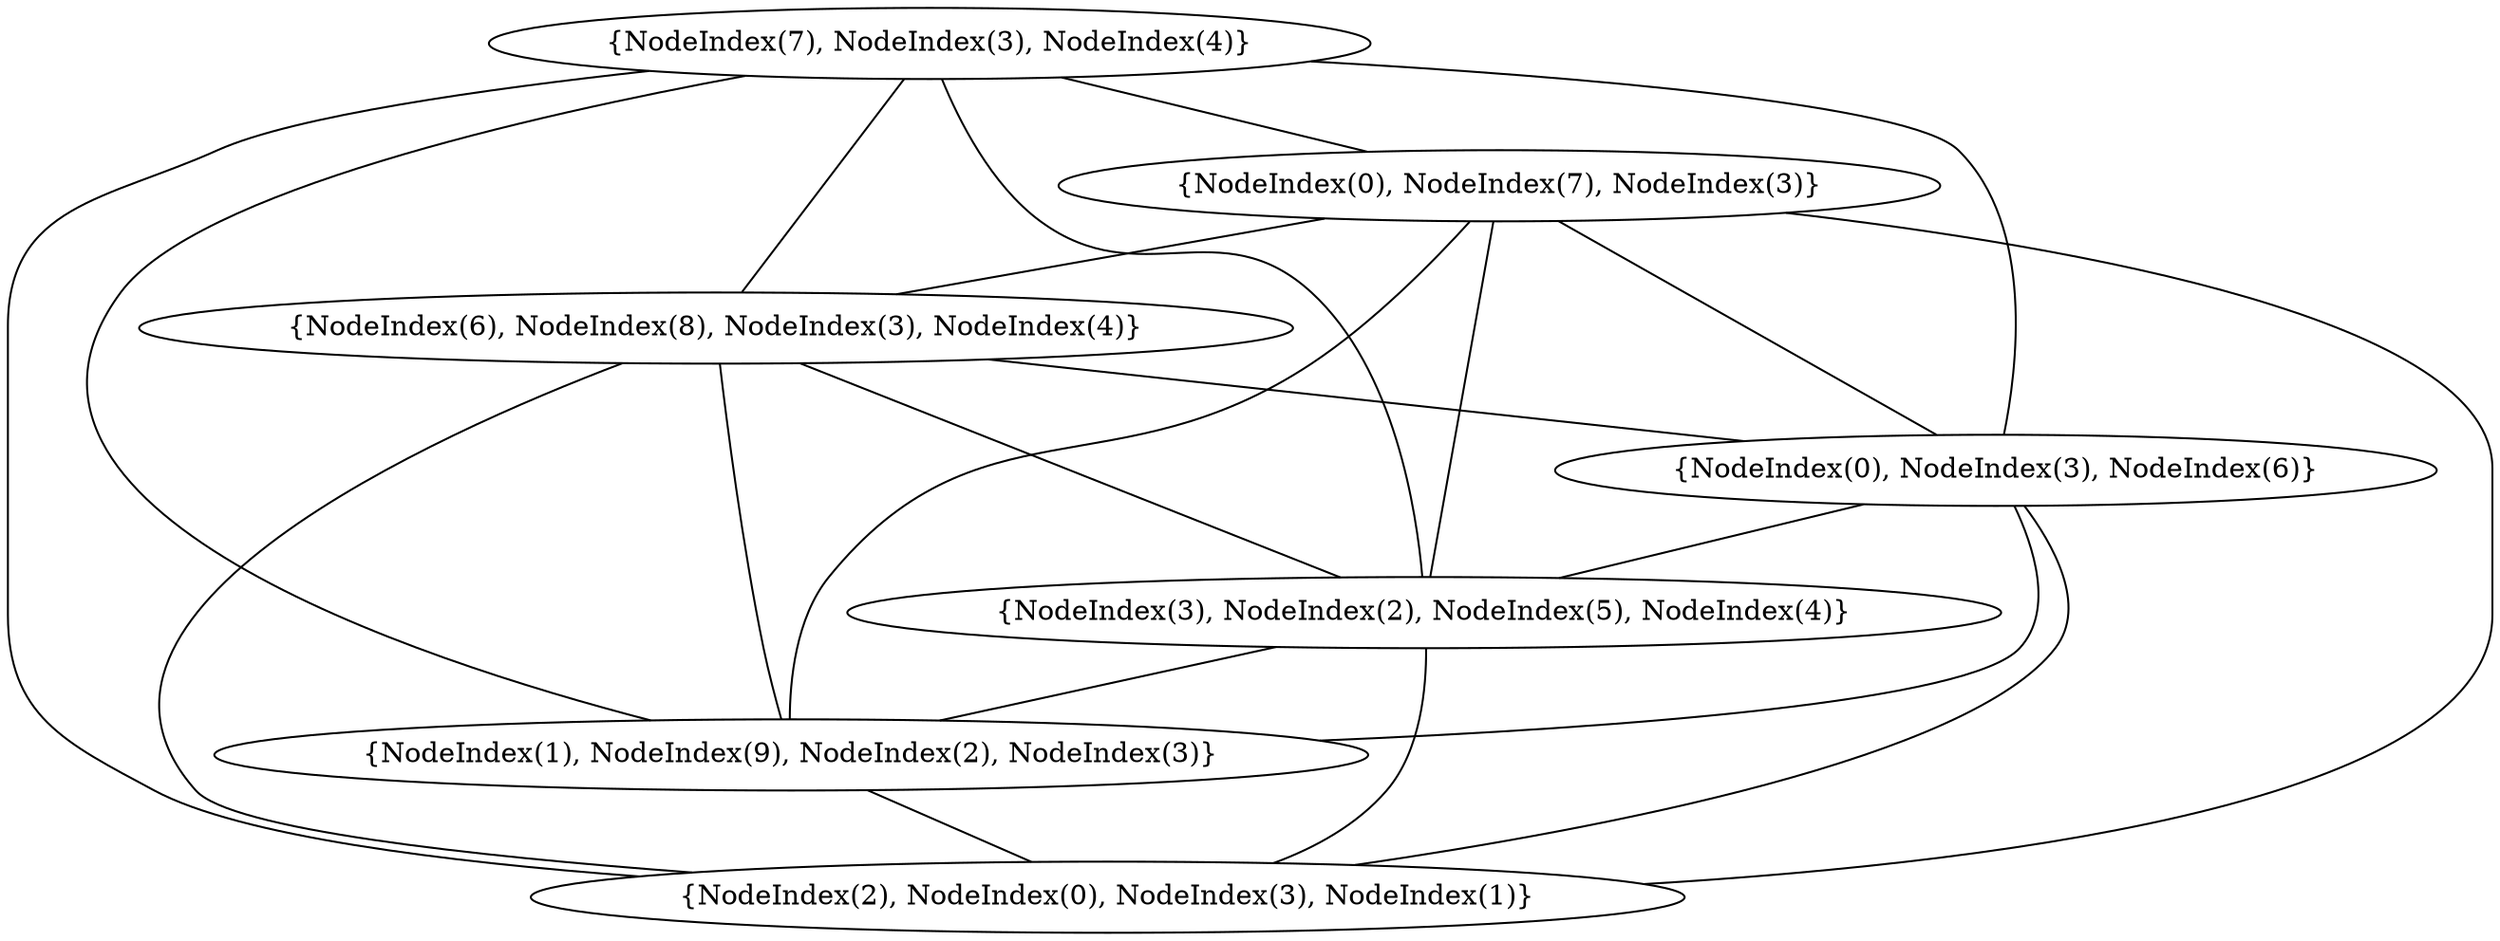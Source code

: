 graph {
    0 [ label = "{NodeIndex(2), NodeIndex(0), NodeIndex(3), NodeIndex(1)}" ]
    1 [ label = "{NodeIndex(1), NodeIndex(9), NodeIndex(2), NodeIndex(3)}" ]
    2 [ label = "{NodeIndex(3), NodeIndex(2), NodeIndex(5), NodeIndex(4)}" ]
    3 [ label = "{NodeIndex(0), NodeIndex(3), NodeIndex(6)}" ]
    4 [ label = "{NodeIndex(6), NodeIndex(8), NodeIndex(3), NodeIndex(4)}" ]
    5 [ label = "{NodeIndex(0), NodeIndex(7), NodeIndex(3)}" ]
    6 [ label = "{NodeIndex(7), NodeIndex(3), NodeIndex(4)}" ]
    1 -- 0 [ ]
    2 -- 0 [ ]
    2 -- 1 [ ]
    3 -- 0 [ ]
    3 -- 1 [ ]
    3 -- 2 [ ]
    4 -- 0 [ ]
    4 -- 1 [ ]
    4 -- 2 [ ]
    4 -- 3 [ ]
    5 -- 0 [ ]
    5 -- 1 [ ]
    5 -- 2 [ ]
    5 -- 3 [ ]
    5 -- 4 [ ]
    6 -- 0 [ ]
    6 -- 1 [ ]
    6 -- 2 [ ]
    6 -- 3 [ ]
    6 -- 4 [ ]
    6 -- 5 [ ]
}
